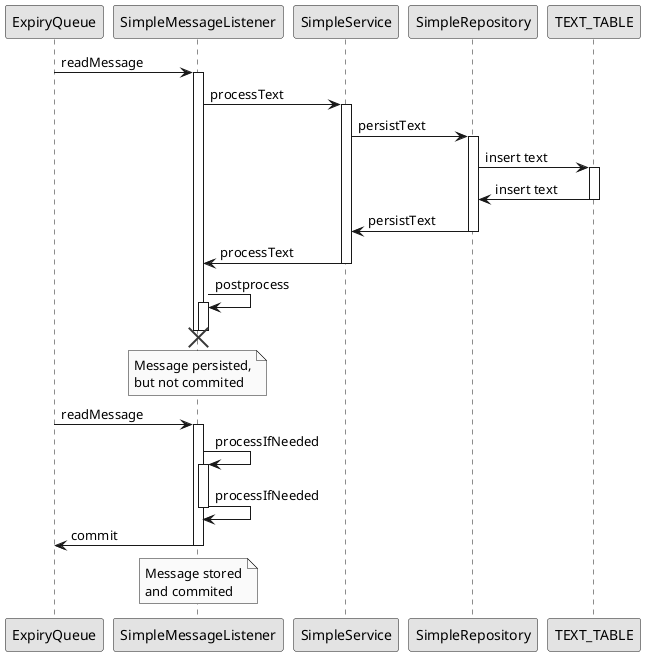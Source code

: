 @startuml
skinparam monochrome true

participant "ExpiryQueue" as mq
participant "SimpleMessageListener" as sml
participant "SimpleService" as ss
participant "SimpleRepository" as sr
participant "TEXT_TABLE" as tt

mq -> sml : readMessage
activate sml

sml -> ss : processText
activate ss

ss -> sr : persistText
activate sr

sr -> tt : insert text
activate tt

sr <- tt : insert text
deactivate tt


ss <- sr : persistText
deactivate sr

sml <- ss : processText
deactivate ss

sml -> sml : postprocess
activate sml
destroy sml
deactivate sml

note over sml
  Message persisted,
  but not commited
end note

mq -> sml : readMessage
activate sml

sml -> sml : processIfNeeded
activate sml
sml -> sml : processIfNeeded
deactivate sml

mq <- sml : commit
deactivate sml

note over sml
  Message stored
  and commited
end note

@enduml
